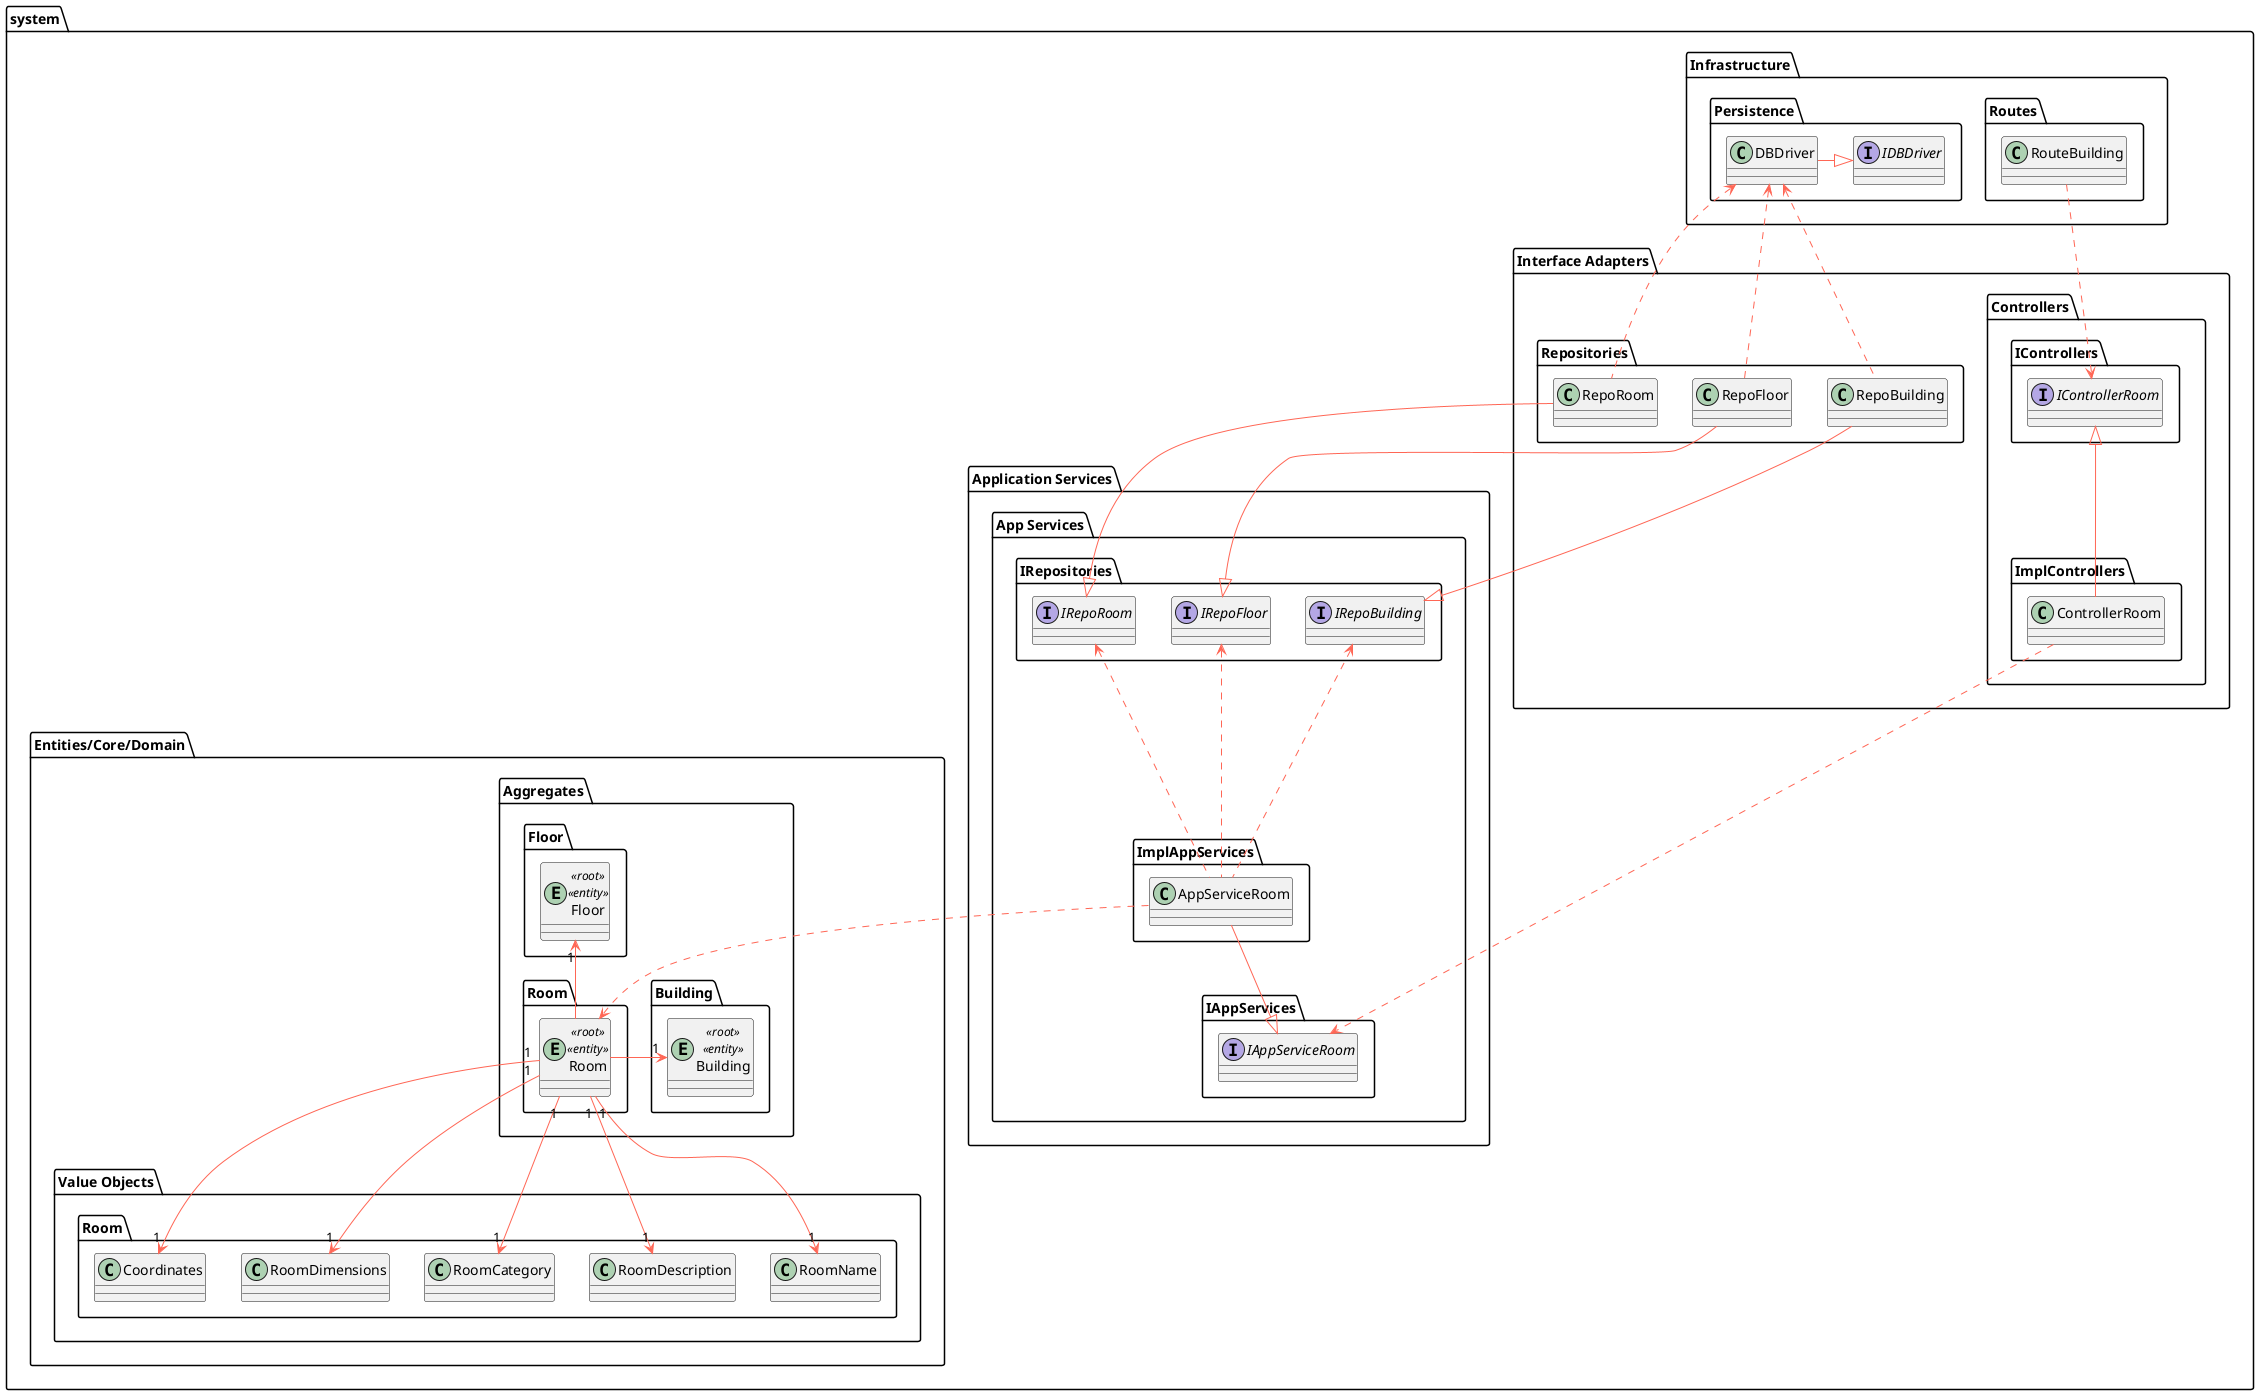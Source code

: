 @startuml

skinparam component {
    FontSize 16
    BackgroundColor<<Apache>> LightCoral
    BorderColor<<Apache>> #FF6655
    FontName Courier
    BorderColor black
    BackgroundColor DeepSkyBlue
    ArrowFontName Impact
    ArrowColor #FF6655
}

package system {
    package "Infrastructure" {
        package "Routes" {
            class RouteBuilding
        }

        package "Persistence" {
            interface IDBDriver
            class DBDriver
        }

        DBDriver -right-|> IDBDriver
    }

    package "Interface Adapters" {
        package "Controllers" {
            package "IControllers" {
                interface IControllerRoom
            }

            package "ImplControllers" {
                class ControllerRoom
            }
            ControllerRoom -up-|> IControllerRoom
        }

        package "Repositories" {
            class RepoBuilding
            class RepoFloor
            class RepoRoom

        }

        RepoBuilding .up.> DBDriver
        RepoFloor .up.> DBDriver
        RepoRoom .up.> DBDriver


        RouteBuilding ..> IControllerRoom
    }

    package "Application Services" {
        package "App Services" {
            package "IAppServices" {
                interface IAppServiceRoom
            }

            package "ImplAppServices" {
                class AppServiceRoom
            }

            AppServiceRoom --|> IAppServiceRoom

            package "IRepositories" {
                interface IRepoBuilding
                interface IRepoFloor
                interface IRepoRoom

            }

            RepoBuilding --|> IRepoBuilding
            RepoFloor --|> IRepoFloor
            RepoRoom --|> IRepoRoom

        }

        ControllerRoom ..> IAppServiceRoom

        AppServiceRoom .up.> IRepoBuilding
        AppServiceRoom .up.> IRepoFloor
        AppServiceRoom .up.> IRepoRoom

    }

    package "Entities/Core/Domain" {
        package "Aggregates" {

            package "Building" as a_building {
                        entity Building <<root>> <<entity>>
                    }

            package "Floor" as a_floor {
                        entity Floor <<root>> <<entity>>
                    }


            package "Room" as a_room {
                entity Room <<root>> <<entity>>
            }
        }



        package "Value Objects" {
            package "Room" as vo_room {
                class RoomName
                class RoomDescription
                class RoomCategory
                class RoomDimensions
                class Coordinates
            }
        }


        Room "1" --> "1" RoomName
        Room "1" --> "1" RoomDescription
        Room "1" --> "1" RoomCategory
        Room "1" --> "1" RoomDimensions
        Room "1" --> "1" Coordinates

        Room -left-> "1" Building
        Room -up-> "1" Floor


        AppServiceRoom ..> Room

        'package "Services" {
        '}
    }
}

@enduml

